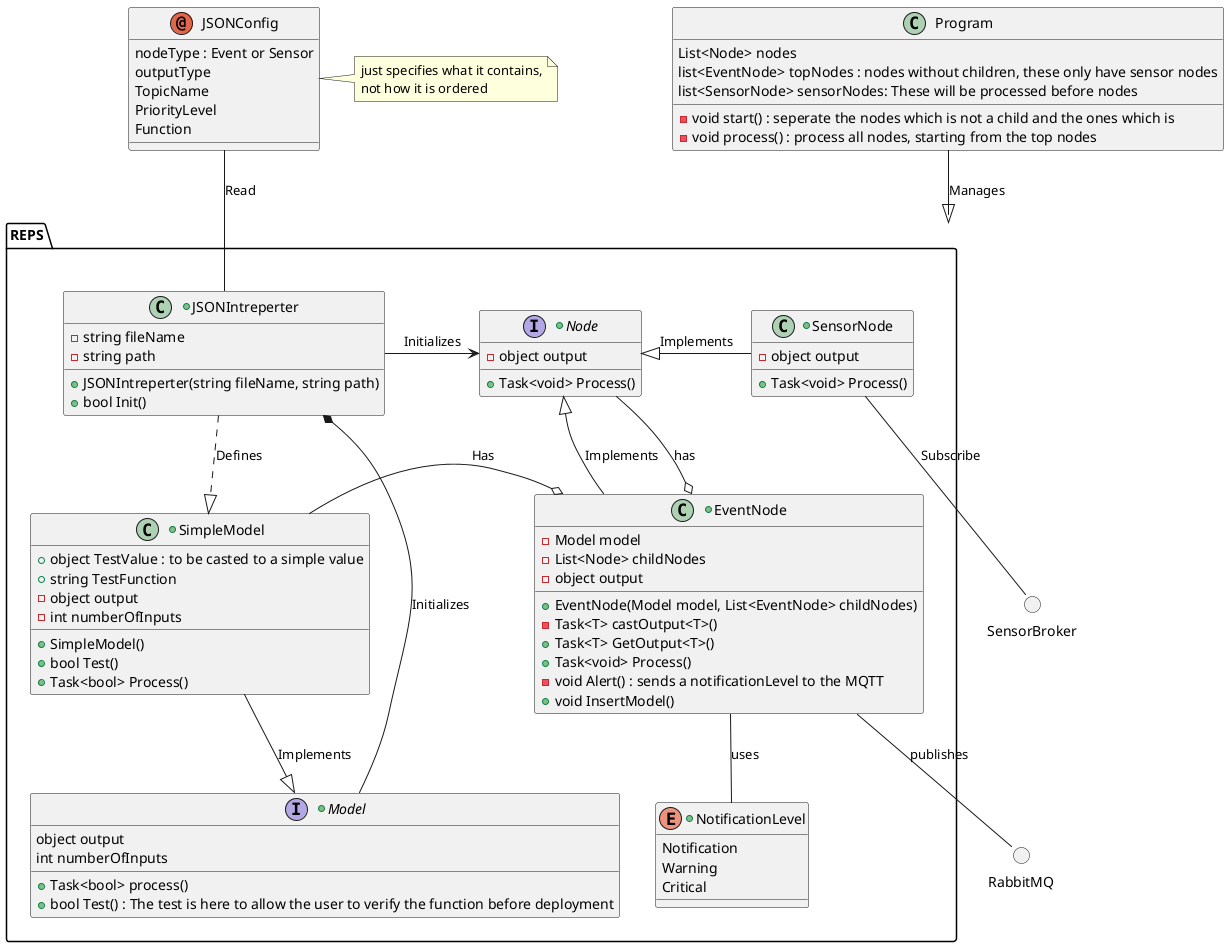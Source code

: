 @startuml

annotation JSONConfig{
    nodeType : Event or Sensor
    outputType
    TopicName
    PriorityLevel
    Function
}

note right of JSONConfig : just specifies what it contains,\nnot how it is ordered

circle RabbitMQ
circle SensorBroker

class Program{
    List<Node> nodes
    list<EventNode> topNodes : nodes without children, these only have sensor nodes
    list<SensorNode> sensorNodes: These will be processed before nodes
    - void start() : seperate the nodes which is not a child and the ones which is
    - void process() : process all nodes, starting from the top nodes
}

package REPS {
    +enum NotificationLevel {
        Notification
        Warning
        Critical
    }

    +interface Node {
        - object output
        + Task<void> Process()
    }

    +class SensorNode {
        - object output
        + Task<void> Process()
    }

    +class EventNode {
        - Model model
        - List<Node> childNodes
        - object output

        + EventNode(Model model, List<EventNode> childNodes)
        - Task<T> castOutput<T>()
        + Task<T> GetOutput<T>()
        + Task<void> Process() 
        - void Alert() : sends a notificationLevel to the MQTT
        + void InsertModel()
    }

    +class JSONIntreperter{
        - string fileName
        - string path

        + JSONIntreperter(string fileName, string path)
        + bool Init()
    }

    +interface Model{
        + Task<bool> process()
        object output
        int numberOfInputs
        + bool Test() : The test is here to allow the user to verify the function before deployment
    }

    +class SimpleModel{
        + object TestValue : to be casted to a simple value
        + string TestFunction
        - object output
        - int numberOfInputs
        + SimpleModel()
        + bool Test()
        + Task<bool> Process()
    }
}



SensorNode -left-|> Node : Implements
EventNode -up-|> Node : Implements
JSONIntreperter -right-> Node : Initializes
JSONIntreperter *-down- Model : Initializes
SimpleModel --|> Model : Implements
EventNode -- NotificationLevel : uses
JSONIntreperter ..|> SimpleModel : Defines
EventNode o-left- SimpleModel : Has
EventNode o-up- Node : has

Program --|> REPS : Manages
JSONConfig -down- JSONIntreperter : Read
EventNode -- RabbitMQ : publishes
SensorNode -- SensorBroker : Subscribe

@enduml